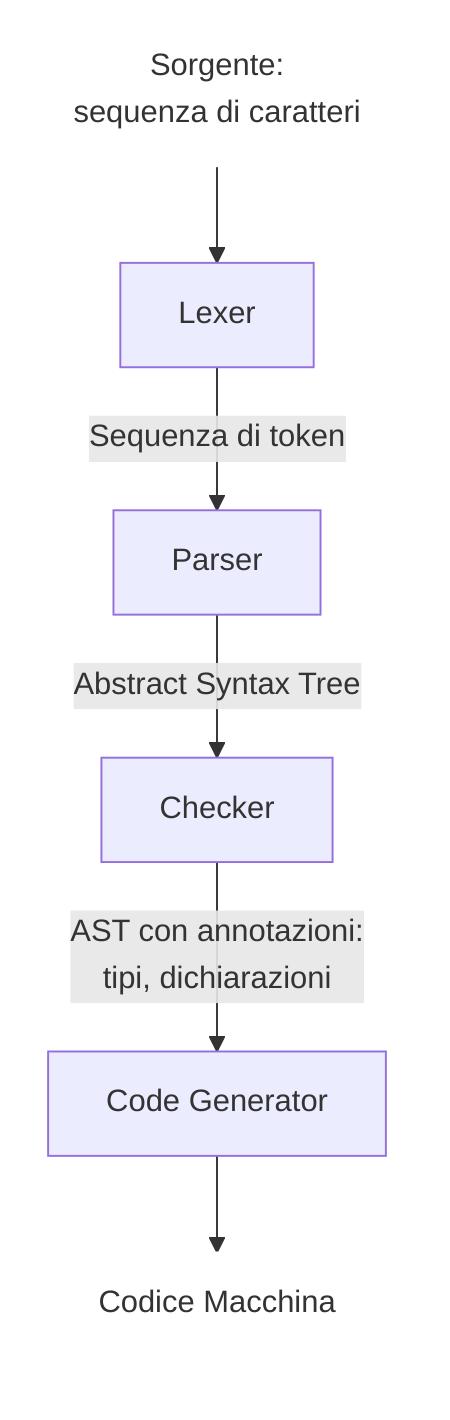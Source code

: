 flowchart TB
    S[Sorgente:\n sequenza di caratteri] --> Lexer
    Lexer --> |Sequenza di token| Parser
    Parser --> |Abstract Syntax Tree| Checker
    Checker -->|AST con annotazioni:\n tipi, dichiarazioni| CodeGen[Code Generator]
    CodeGen --> F[Codice Macchina]
    style S fill:#ffff,stroke:#ffff
    style F fill:#ffff,stroke:#ffff